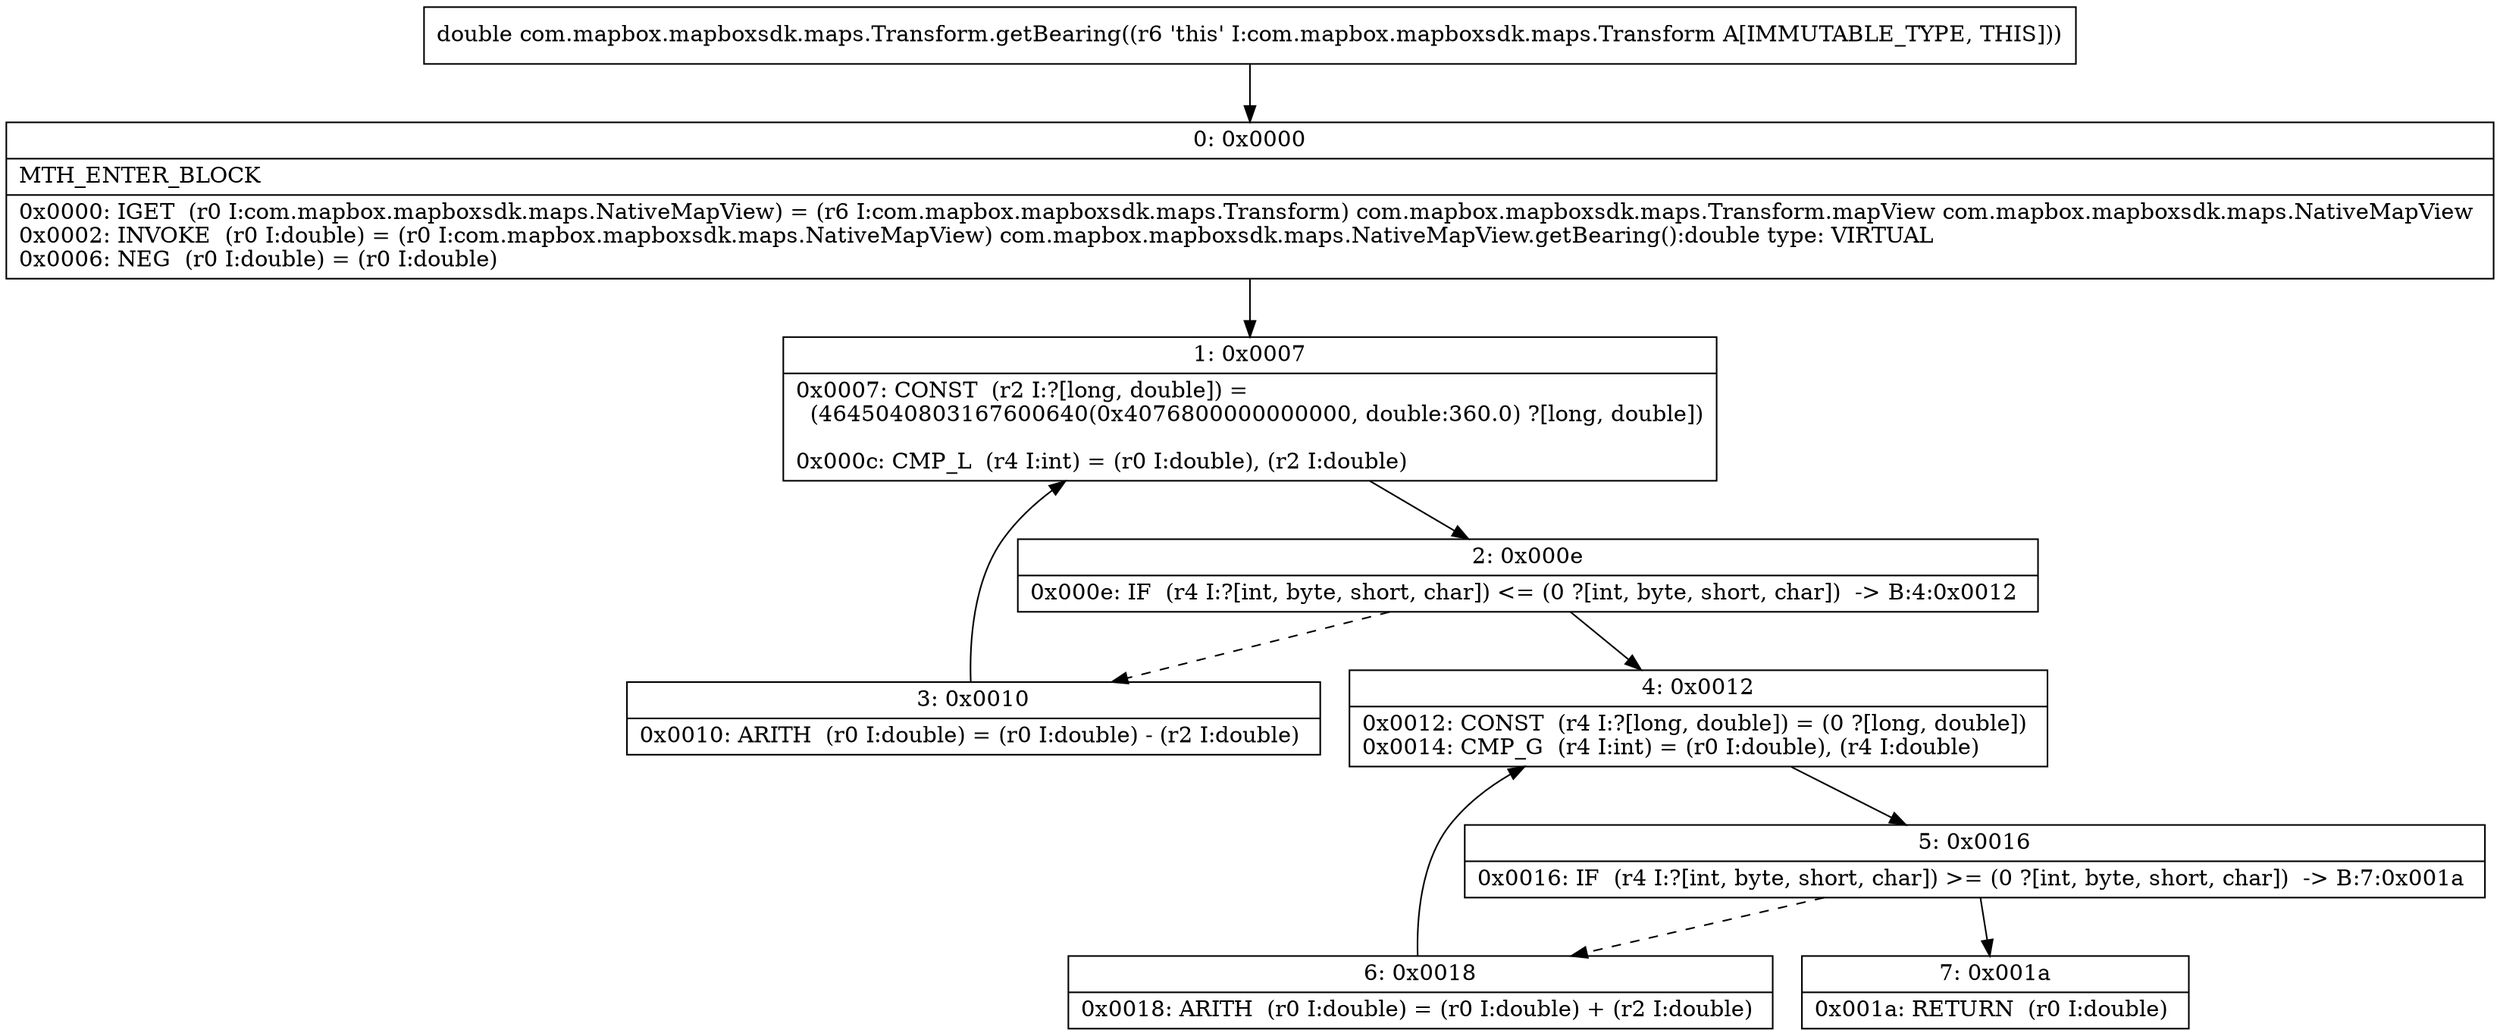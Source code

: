 digraph "CFG forcom.mapbox.mapboxsdk.maps.Transform.getBearing()D" {
Node_0 [shape=record,label="{0\:\ 0x0000|MTH_ENTER_BLOCK\l|0x0000: IGET  (r0 I:com.mapbox.mapboxsdk.maps.NativeMapView) = (r6 I:com.mapbox.mapboxsdk.maps.Transform) com.mapbox.mapboxsdk.maps.Transform.mapView com.mapbox.mapboxsdk.maps.NativeMapView \l0x0002: INVOKE  (r0 I:double) = (r0 I:com.mapbox.mapboxsdk.maps.NativeMapView) com.mapbox.mapboxsdk.maps.NativeMapView.getBearing():double type: VIRTUAL \l0x0006: NEG  (r0 I:double) = (r0 I:double) \l}"];
Node_1 [shape=record,label="{1\:\ 0x0007|0x0007: CONST  (r2 I:?[long, double]) = \l  (4645040803167600640(0x4076800000000000, double:360.0) ?[long, double])\l \l0x000c: CMP_L  (r4 I:int) = (r0 I:double), (r2 I:double) \l}"];
Node_2 [shape=record,label="{2\:\ 0x000e|0x000e: IF  (r4 I:?[int, byte, short, char]) \<= (0 ?[int, byte, short, char])  \-\> B:4:0x0012 \l}"];
Node_3 [shape=record,label="{3\:\ 0x0010|0x0010: ARITH  (r0 I:double) = (r0 I:double) \- (r2 I:double) \l}"];
Node_4 [shape=record,label="{4\:\ 0x0012|0x0012: CONST  (r4 I:?[long, double]) = (0 ?[long, double]) \l0x0014: CMP_G  (r4 I:int) = (r0 I:double), (r4 I:double) \l}"];
Node_5 [shape=record,label="{5\:\ 0x0016|0x0016: IF  (r4 I:?[int, byte, short, char]) \>= (0 ?[int, byte, short, char])  \-\> B:7:0x001a \l}"];
Node_6 [shape=record,label="{6\:\ 0x0018|0x0018: ARITH  (r0 I:double) = (r0 I:double) + (r2 I:double) \l}"];
Node_7 [shape=record,label="{7\:\ 0x001a|0x001a: RETURN  (r0 I:double) \l}"];
MethodNode[shape=record,label="{double com.mapbox.mapboxsdk.maps.Transform.getBearing((r6 'this' I:com.mapbox.mapboxsdk.maps.Transform A[IMMUTABLE_TYPE, THIS])) }"];
MethodNode -> Node_0;
Node_0 -> Node_1;
Node_1 -> Node_2;
Node_2 -> Node_3[style=dashed];
Node_2 -> Node_4;
Node_3 -> Node_1;
Node_4 -> Node_5;
Node_5 -> Node_6[style=dashed];
Node_5 -> Node_7;
Node_6 -> Node_4;
}

